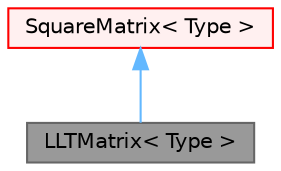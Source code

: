 digraph "LLTMatrix&lt; Type &gt;"
{
 // LATEX_PDF_SIZE
  bgcolor="transparent";
  edge [fontname=Helvetica,fontsize=10,labelfontname=Helvetica,labelfontsize=10];
  node [fontname=Helvetica,fontsize=10,shape=box,height=0.2,width=0.4];
  Node1 [id="Node000001",label="LLTMatrix\< Type \>",height=0.2,width=0.4,color="gray40", fillcolor="grey60", style="filled", fontcolor="black",tooltip="Templated class to perform the Cholesky decomposition on a symmetric positive-definite matrix."];
  Node2 -> Node1 [id="edge1_Node000001_Node000002",dir="back",color="steelblue1",style="solid",tooltip=" "];
  Node2 [id="Node000002",label="SquareMatrix\< Type \>",height=0.2,width=0.4,color="red", fillcolor="#FFF0F0", style="filled",URL="$classFoam_1_1SquareMatrix.html",tooltip="A templated (N x N) square matrix of objects of <Type>, containing N*N elements, derived from Matrix."];
}
